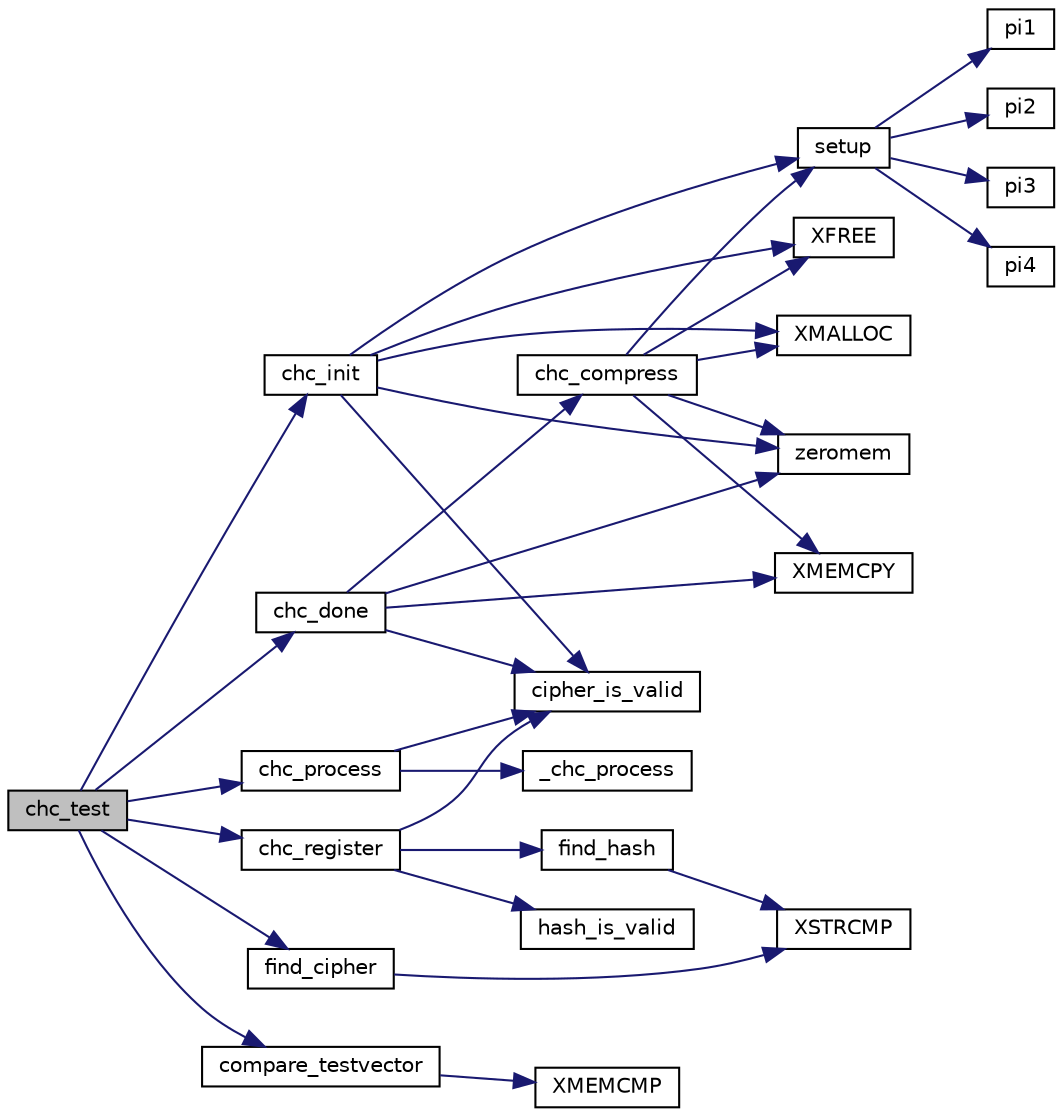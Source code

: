 digraph "chc_test"
{
 // LATEX_PDF_SIZE
  edge [fontname="Helvetica",fontsize="10",labelfontname="Helvetica",labelfontsize="10"];
  node [fontname="Helvetica",fontsize="10",shape=record];
  rankdir="LR";
  Node56 [label="chc_test",height=0.2,width=0.4,color="black", fillcolor="grey75", style="filled", fontcolor="black",tooltip="Self-test the hash."];
  Node56 -> Node57 [color="midnightblue",fontsize="10",style="solid",fontname="Helvetica"];
  Node57 [label="chc_done",height=0.2,width=0.4,color="black", fillcolor="white", style="filled",URL="$chc_8c.html#a6c643b9e5929a5ce3426410fd4eceb59",tooltip="Terminate the hash to get the digest."];
  Node57 -> Node58 [color="midnightblue",fontsize="10",style="solid",fontname="Helvetica"];
  Node58 [label="chc_compress",height=0.2,width=0.4,color="black", fillcolor="white", style="filled",URL="$chc_8c.html#ab3ddd709c120ad803c832dd2660dc650",tooltip=" "];
  Node58 -> Node59 [color="midnightblue",fontsize="10",style="solid",fontname="Helvetica"];
  Node59 [label="setup",height=0.2,width=0.4,color="black", fillcolor="white", style="filled",URL="$multi2_8c.html#ad0625943f7d847668b869ed827c51d47",tooltip=" "];
  Node59 -> Node60 [color="midnightblue",fontsize="10",style="solid",fontname="Helvetica"];
  Node60 [label="pi1",height=0.2,width=0.4,color="black", fillcolor="white", style="filled",URL="$multi2_8c.html#aa6e28a79517b509154714e51c2c1dc3b",tooltip=" "];
  Node59 -> Node61 [color="midnightblue",fontsize="10",style="solid",fontname="Helvetica"];
  Node61 [label="pi2",height=0.2,width=0.4,color="black", fillcolor="white", style="filled",URL="$multi2_8c.html#a37c4b6b09dd5493456b3c765914b1481",tooltip=" "];
  Node59 -> Node62 [color="midnightblue",fontsize="10",style="solid",fontname="Helvetica"];
  Node62 [label="pi3",height=0.2,width=0.4,color="black", fillcolor="white", style="filled",URL="$multi2_8c.html#a3e3c386a25d0f6950651f1fa5277c147",tooltip=" "];
  Node59 -> Node63 [color="midnightblue",fontsize="10",style="solid",fontname="Helvetica"];
  Node63 [label="pi4",height=0.2,width=0.4,color="black", fillcolor="white", style="filled",URL="$multi2_8c.html#ad94b543f7f2133e851ecb20bd9324e12",tooltip=" "];
  Node58 -> Node64 [color="midnightblue",fontsize="10",style="solid",fontname="Helvetica"];
  Node64 [label="XFREE",height=0.2,width=0.4,color="black", fillcolor="white", style="filled",URL="$tomcrypt__cfg_8h.html#a260d66fc0690e0502cf3bfe7b5244b75",tooltip=" "];
  Node58 -> Node65 [color="midnightblue",fontsize="10",style="solid",fontname="Helvetica"];
  Node65 [label="XMALLOC",height=0.2,width=0.4,color="black", fillcolor="white", style="filled",URL="$tomcrypt__cfg_8h.html#af363355f38fbaacdefacf270436ae1c9",tooltip=" "];
  Node58 -> Node66 [color="midnightblue",fontsize="10",style="solid",fontname="Helvetica"];
  Node66 [label="XMEMCPY",height=0.2,width=0.4,color="black", fillcolor="white", style="filled",URL="$tomcrypt__cfg_8h.html#a7691dd48d60d5fc6daf2fa7ec4c55e12",tooltip=" "];
  Node58 -> Node67 [color="midnightblue",fontsize="10",style="solid",fontname="Helvetica"];
  Node67 [label="zeromem",height=0.2,width=0.4,color="black", fillcolor="white", style="filled",URL="$tomcrypt__misc_8h.html#a63b6e188713790263bfd3612fe8b398f",tooltip="Zero a block of memory."];
  Node57 -> Node68 [color="midnightblue",fontsize="10",style="solid",fontname="Helvetica"];
  Node68 [label="cipher_is_valid",height=0.2,width=0.4,color="black", fillcolor="white", style="filled",URL="$tomcrypt__cipher_8h.html#ac30eb68934c4ca07205344dc9d159221",tooltip=" "];
  Node57 -> Node66 [color="midnightblue",fontsize="10",style="solid",fontname="Helvetica"];
  Node57 -> Node67 [color="midnightblue",fontsize="10",style="solid",fontname="Helvetica"];
  Node56 -> Node69 [color="midnightblue",fontsize="10",style="solid",fontname="Helvetica"];
  Node69 [label="chc_init",height=0.2,width=0.4,color="black", fillcolor="white", style="filled",URL="$chc_8c.html#aa2b49244a7f42e648b80c07e443b31c7",tooltip="Initialize the hash state."];
  Node69 -> Node68 [color="midnightblue",fontsize="10",style="solid",fontname="Helvetica"];
  Node69 -> Node59 [color="midnightblue",fontsize="10",style="solid",fontname="Helvetica"];
  Node69 -> Node64 [color="midnightblue",fontsize="10",style="solid",fontname="Helvetica"];
  Node69 -> Node65 [color="midnightblue",fontsize="10",style="solid",fontname="Helvetica"];
  Node69 -> Node67 [color="midnightblue",fontsize="10",style="solid",fontname="Helvetica"];
  Node56 -> Node70 [color="midnightblue",fontsize="10",style="solid",fontname="Helvetica"];
  Node70 [label="chc_process",height=0.2,width=0.4,color="black", fillcolor="white", style="filled",URL="$chc_8c.html#a4f153764eb37ed479ab5e362196a57a1",tooltip="Process a block of memory though the hash."];
  Node70 -> Node71 [color="midnightblue",fontsize="10",style="solid",fontname="Helvetica"];
  Node71 [label="_chc_process",height=0.2,width=0.4,color="black", fillcolor="white", style="filled",URL="$chc_8c.html#a0ab89793ef966f546a9bb53dce0af51b",tooltip="Function for processing blocks."];
  Node70 -> Node68 [color="midnightblue",fontsize="10",style="solid",fontname="Helvetica"];
  Node56 -> Node72 [color="midnightblue",fontsize="10",style="solid",fontname="Helvetica"];
  Node72 [label="chc_register",height=0.2,width=0.4,color="black", fillcolor="white", style="filled",URL="$chc_8c.html#a3f5fb5f884cb2e504af6b4d56db93f85",tooltip="Initialize the CHC state with a given cipher."];
  Node72 -> Node68 [color="midnightblue",fontsize="10",style="solid",fontname="Helvetica"];
  Node72 -> Node73 [color="midnightblue",fontsize="10",style="solid",fontname="Helvetica"];
  Node73 [label="find_hash",height=0.2,width=0.4,color="black", fillcolor="white", style="filled",URL="$tomcrypt__hash_8h.html#a1818254b9c8f09047af3b66ea7f5852b",tooltip="Find a registered hash by name."];
  Node73 -> Node74 [color="midnightblue",fontsize="10",style="solid",fontname="Helvetica"];
  Node74 [label="XSTRCMP",height=0.2,width=0.4,color="black", fillcolor="white", style="filled",URL="$tomcrypt__cfg_8h.html#a5d6e3d69e1d3f54de008b963bba3c6b3",tooltip=" "];
  Node72 -> Node75 [color="midnightblue",fontsize="10",style="solid",fontname="Helvetica"];
  Node75 [label="hash_is_valid",height=0.2,width=0.4,color="black", fillcolor="white", style="filled",URL="$tomcrypt__hash_8h.html#a79647f22bf48bfa7de03fe5fc958c846",tooltip=" "];
  Node56 -> Node76 [color="midnightblue",fontsize="10",style="solid",fontname="Helvetica"];
  Node76 [label="compare_testvector",height=0.2,width=0.4,color="black", fillcolor="white", style="filled",URL="$tomcrypt__misc_8h.html#a7764a7f27897c6182335752df00b5f8e",tooltip="Compare two test-vectors."];
  Node76 -> Node77 [color="midnightblue",fontsize="10",style="solid",fontname="Helvetica"];
  Node77 [label="XMEMCMP",height=0.2,width=0.4,color="black", fillcolor="white", style="filled",URL="$tomcrypt__cfg_8h.html#a372b974ec0ac07abcd55297554fe540f",tooltip=" "];
  Node56 -> Node78 [color="midnightblue",fontsize="10",style="solid",fontname="Helvetica"];
  Node78 [label="find_cipher",height=0.2,width=0.4,color="black", fillcolor="white", style="filled",URL="$tomcrypt__cipher_8h.html#af5c3882342fd65a17239cd04bfdf44e2",tooltip="Find a registered cipher by name."];
  Node78 -> Node74 [color="midnightblue",fontsize="10",style="solid",fontname="Helvetica"];
}
